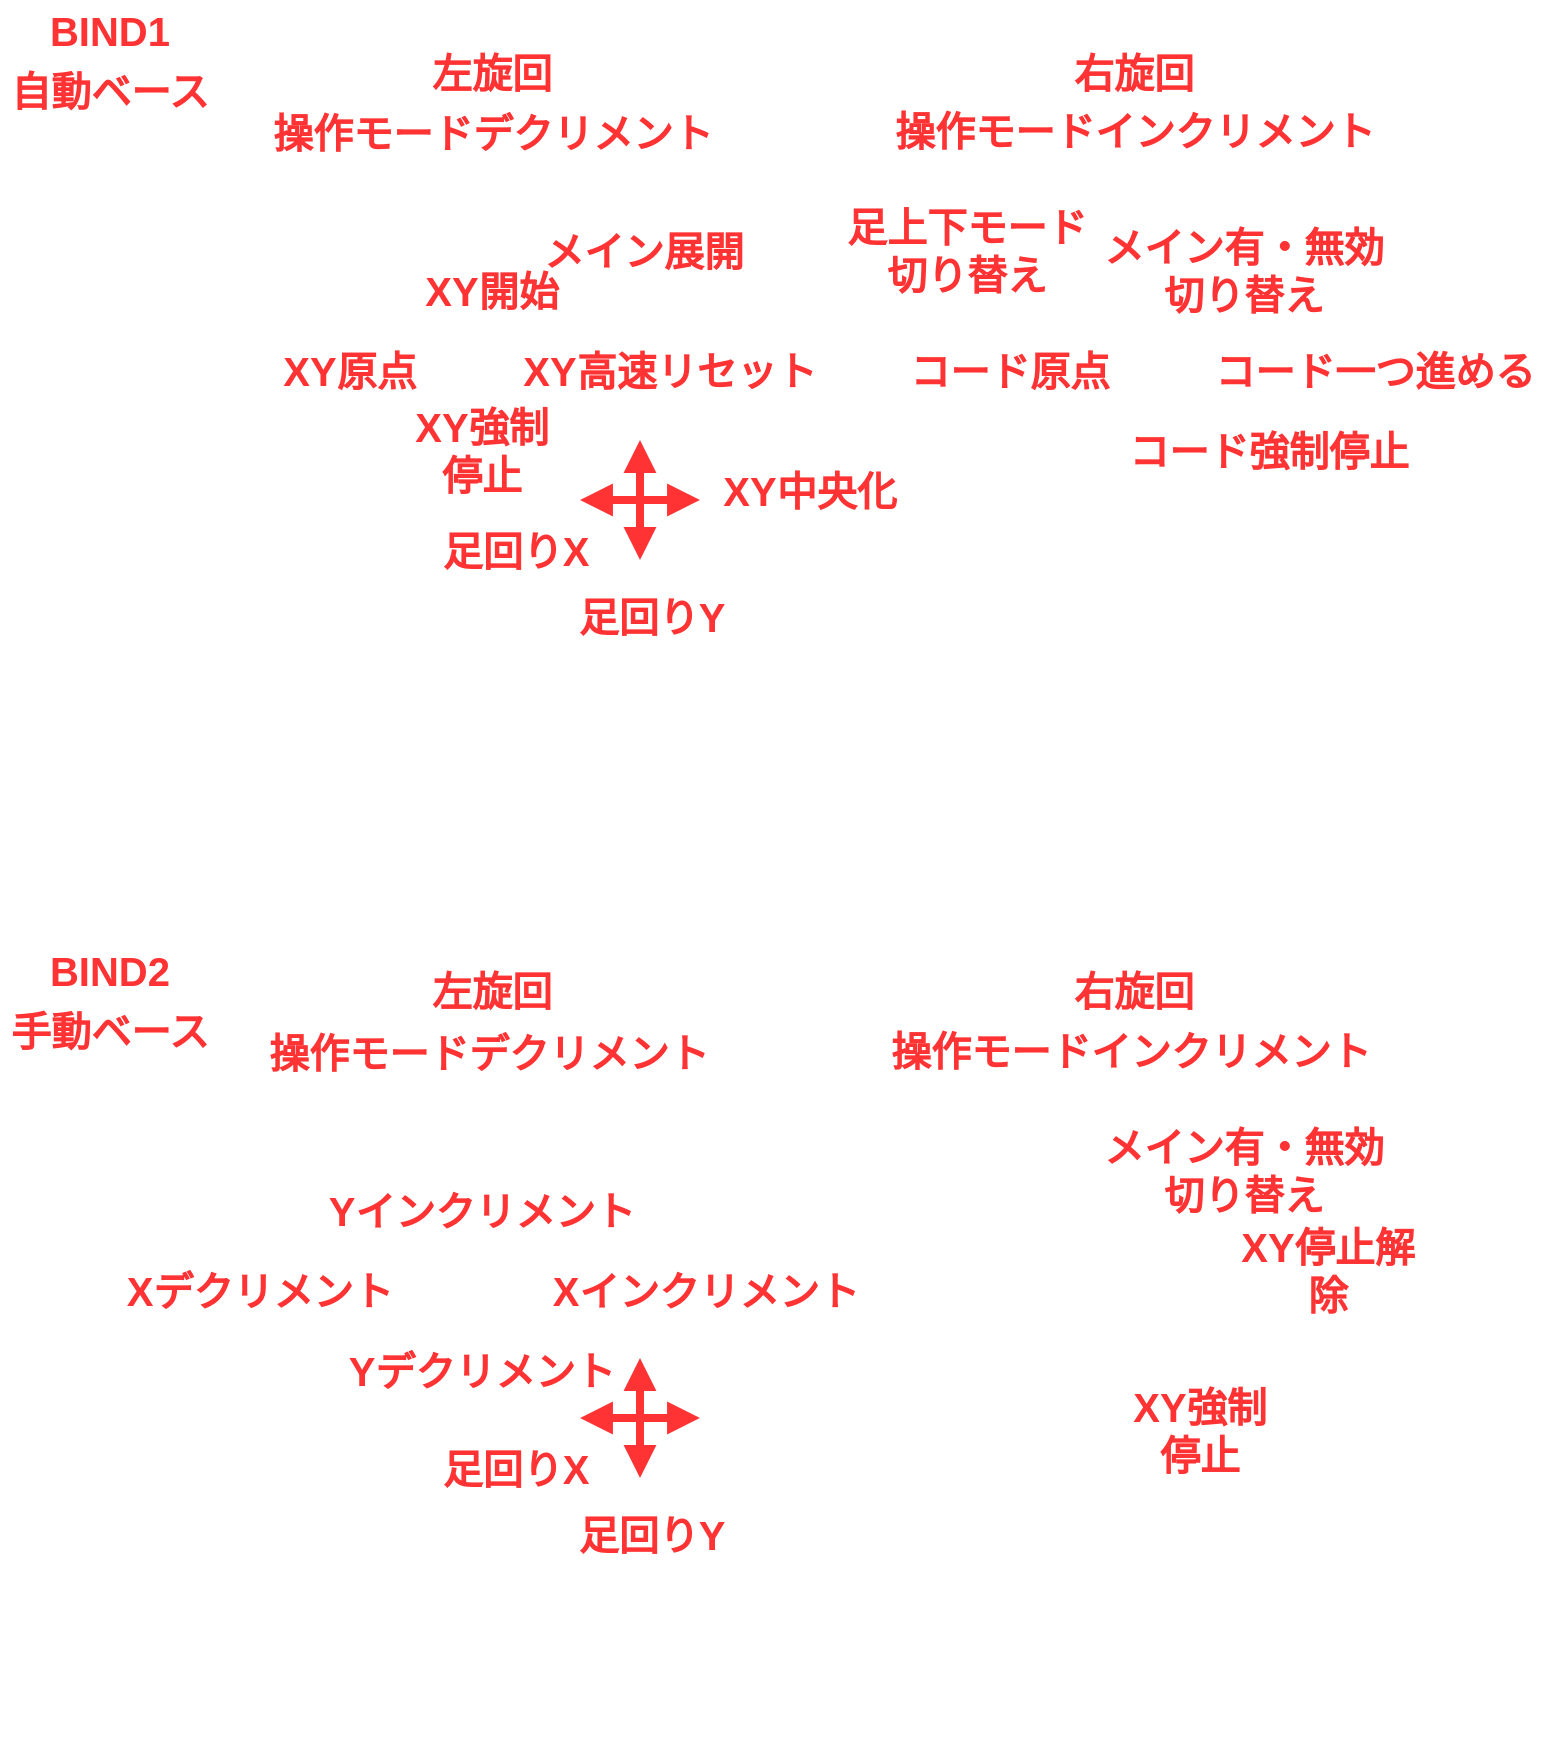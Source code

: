 <mxfile version="15.7.3" type="google"><diagram id="zw--Nj6sVbSD4T27YM7n" name="Page-1"><mxGraphModel dx="998" dy="635" grid="1" gridSize="10" guides="1" tooltips="1" connect="1" arrows="1" fold="1" page="1" pageScale="1" pageWidth="850" pageHeight="1100" math="0" shadow="0"><root><mxCell id="0"/><mxCell id="1" parent="0"/><mxCell id="-4nFngjn3W2zav93brlp-1" value="" style="shape=image;verticalLabelPosition=bottom;labelBackgroundColor=#ffffff;verticalAlign=top;aspect=fixed;imageAspect=0;image=https://m.media-amazon.com/images/I/81bh-rXW8tL._AC_SX679_.jpg;" vertex="1" parent="1"><mxGeometry x="165" y="110" width="520" height="329" as="geometry"/></mxCell><mxCell id="-4nFngjn3W2zav93brlp-2" value="&lt;font color=&quot;#ff3333&quot; size=&quot;1&quot;&gt;&lt;b style=&quot;font-size: 20px&quot;&gt;足回りX&lt;/b&gt;&lt;/font&gt;" style="text;html=1;strokeColor=none;fillColor=none;align=center;verticalAlign=middle;whiteSpace=wrap;rounded=0;" vertex="1" parent="1"><mxGeometry x="233" y="290" width="90" height="30" as="geometry"/></mxCell><mxCell id="-4nFngjn3W2zav93brlp-3" value="" style="endArrow=block;startArrow=block;html=1;rounded=0;fontSize=24;fontColor=#FF3333;strokeWidth=4;startFill=1;endFill=1;strokeColor=#FF3333;" edge="1" parent="1"><mxGeometry width="50" height="50" relative="1" as="geometry"><mxPoint x="310" y="280" as="sourcePoint"/><mxPoint x="370" y="280" as="targetPoint"/></mxGeometry></mxCell><mxCell id="-4nFngjn3W2zav93brlp-5" value="" style="endArrow=block;startArrow=block;html=1;rounded=0;fontSize=24;fontColor=#FF3333;strokeWidth=4;startFill=1;endFill=1;strokeColor=#FF3333;" edge="1" parent="1"><mxGeometry width="50" height="50" relative="1" as="geometry"><mxPoint x="340.0" y="250" as="sourcePoint"/><mxPoint x="340" y="310" as="targetPoint"/></mxGeometry></mxCell><mxCell id="-4nFngjn3W2zav93brlp-8" value="&lt;font color=&quot;#ff3333&quot; size=&quot;1&quot;&gt;&lt;b style=&quot;font-size: 20px&quot;&gt;足回りY&lt;/b&gt;&lt;/font&gt;" style="text;html=1;strokeColor=none;fillColor=none;align=center;verticalAlign=middle;whiteSpace=wrap;rounded=0;" vertex="1" parent="1"><mxGeometry x="301" y="323" width="90" height="30" as="geometry"/></mxCell><mxCell id="-4nFngjn3W2zav93brlp-9" value="&lt;font color=&quot;#ff3333&quot;&gt;&lt;span style=&quot;font-size: 20px&quot;&gt;&lt;b&gt;左旋回&lt;/b&gt;&lt;/span&gt;&lt;/font&gt;" style="text;html=1;strokeColor=none;fillColor=none;align=center;verticalAlign=middle;whiteSpace=wrap;rounded=0;" vertex="1" parent="1"><mxGeometry x="221" y="51" width="90" height="30" as="geometry"/></mxCell><mxCell id="-4nFngjn3W2zav93brlp-10" value="&lt;font color=&quot;#ff3333&quot;&gt;&lt;span style=&quot;font-size: 20px&quot;&gt;&lt;b&gt;右旋回&lt;/b&gt;&lt;/span&gt;&lt;/font&gt;" style="text;html=1;strokeColor=none;fillColor=none;align=center;verticalAlign=middle;whiteSpace=wrap;rounded=0;" vertex="1" parent="1"><mxGeometry x="542" y="51" width="90" height="30" as="geometry"/></mxCell><mxCell id="-4nFngjn3W2zav93brlp-11" value="&lt;font color=&quot;#ff3333&quot;&gt;&lt;span style=&quot;font-size: 20px&quot;&gt;&lt;b&gt;メイン展開&lt;/b&gt;&lt;/span&gt;&lt;/font&gt;" style="text;html=1;strokeColor=none;fillColor=none;align=center;verticalAlign=middle;whiteSpace=wrap;rounded=0;glass=1;" vertex="1" parent="1"><mxGeometry x="289.5" y="140" width="104" height="30" as="geometry"/></mxCell><mxCell id="-4nFngjn3W2zav93brlp-12" value="&lt;font color=&quot;#ff3333&quot;&gt;&lt;span style=&quot;font-size: 20px&quot;&gt;&lt;b&gt;足上下モード切り替え&lt;/b&gt;&lt;/span&gt;&lt;/font&gt;" style="text;html=1;strokeColor=none;fillColor=none;align=center;verticalAlign=middle;whiteSpace=wrap;rounded=0;" vertex="1" parent="1"><mxGeometry x="440" y="140" width="127" height="30" as="geometry"/></mxCell><mxCell id="-4nFngjn3W2zav93brlp-13" value="&lt;font color=&quot;#ff3333&quot;&gt;&lt;span style=&quot;font-size: 20px&quot;&gt;&lt;b&gt;XY中央化&lt;/b&gt;&lt;/span&gt;&lt;/font&gt;" style="text;html=1;strokeColor=none;fillColor=none;align=center;verticalAlign=middle;whiteSpace=wrap;rounded=0;" vertex="1" parent="1"><mxGeometry x="373" y="260" width="104" height="30" as="geometry"/></mxCell><mxCell id="-4nFngjn3W2zav93brlp-16" value="&lt;font color=&quot;#ff3333&quot;&gt;&lt;span style=&quot;font-size: 20px&quot;&gt;&lt;b&gt;BIND1&lt;/b&gt;&lt;/span&gt;&lt;/font&gt;" style="text;html=1;strokeColor=none;fillColor=none;align=center;verticalAlign=middle;whiteSpace=wrap;rounded=0;" vertex="1" parent="1"><mxGeometry x="30" y="30" width="90" height="30" as="geometry"/></mxCell><mxCell id="-4nFngjn3W2zav93brlp-17" value="&lt;font color=&quot;#ff3333&quot;&gt;&lt;span style=&quot;font-size: 20px&quot;&gt;&lt;b&gt;BIND2&lt;/b&gt;&lt;/span&gt;&lt;/font&gt;" style="text;html=1;strokeColor=none;fillColor=none;align=center;verticalAlign=middle;whiteSpace=wrap;rounded=0;" vertex="1" parent="1"><mxGeometry x="30" y="500" width="90" height="30" as="geometry"/></mxCell><mxCell id="-4nFngjn3W2zav93brlp-18" value="" style="shape=image;verticalLabelPosition=bottom;labelBackgroundColor=#ffffff;verticalAlign=top;aspect=fixed;imageAspect=0;image=https://m.media-amazon.com/images/I/81bh-rXW8tL._AC_SX679_.jpg;" vertex="1" parent="1"><mxGeometry x="165" y="570" width="520" height="329" as="geometry"/></mxCell><mxCell id="-4nFngjn3W2zav93brlp-19" value="&lt;font color=&quot;#ff3333&quot;&gt;&lt;span style=&quot;font-size: 20px&quot;&gt;&lt;b&gt;自動ベース&lt;/b&gt;&lt;/span&gt;&lt;/font&gt;" style="text;html=1;strokeColor=none;fillColor=none;align=center;verticalAlign=middle;whiteSpace=wrap;rounded=0;" vertex="1" parent="1"><mxGeometry x="20" y="60" width="110" height="30" as="geometry"/></mxCell><mxCell id="-4nFngjn3W2zav93brlp-20" value="&lt;font color=&quot;#ff3333&quot;&gt;&lt;span style=&quot;font-size: 20px&quot;&gt;&lt;b&gt;手動ベース&lt;/b&gt;&lt;/span&gt;&lt;/font&gt;" style="text;html=1;strokeColor=none;fillColor=none;align=center;verticalAlign=middle;whiteSpace=wrap;rounded=0;" vertex="1" parent="1"><mxGeometry x="20" y="530" width="110" height="30" as="geometry"/></mxCell><mxCell id="-4nFngjn3W2zav93brlp-21" value="&lt;font color=&quot;#ff3333&quot;&gt;&lt;span style=&quot;font-size: 20px&quot;&gt;&lt;b&gt;XY開始&lt;/b&gt;&lt;/span&gt;&lt;/font&gt;" style="text;html=1;strokeColor=none;fillColor=none;align=center;verticalAlign=middle;whiteSpace=wrap;rounded=0;" vertex="1" parent="1"><mxGeometry x="214" y="160" width="104" height="30" as="geometry"/></mxCell><mxCell id="-4nFngjn3W2zav93brlp-22" value="&lt;font color=&quot;#ff3333&quot;&gt;&lt;span style=&quot;font-size: 20px&quot;&gt;&lt;b&gt;XY強制停止&lt;/b&gt;&lt;/span&gt;&lt;/font&gt;" style="text;html=1;strokeColor=none;fillColor=none;align=center;verticalAlign=middle;whiteSpace=wrap;rounded=0;" vertex="1" parent="1"><mxGeometry x="221" y="240" width="80" height="30" as="geometry"/></mxCell><mxCell id="-4nFngjn3W2zav93brlp-23" value="&lt;font color=&quot;#ff3333&quot;&gt;&lt;span style=&quot;font-size: 20px&quot;&gt;&lt;b&gt;操作モードインクリメント&lt;/b&gt;&lt;/span&gt;&lt;/font&gt;" style="text;html=1;strokeColor=none;fillColor=none;align=center;verticalAlign=middle;whiteSpace=wrap;rounded=0;" vertex="1" parent="1"><mxGeometry x="459.5" y="80" width="255" height="30" as="geometry"/></mxCell><mxCell id="-4nFngjn3W2zav93brlp-24" value="&lt;font color=&quot;#ff3333&quot;&gt;&lt;span style=&quot;font-size: 20px&quot;&gt;&lt;b&gt;操作モードデクリメント&lt;/b&gt;&lt;/span&gt;&lt;/font&gt;" style="text;html=1;strokeColor=none;fillColor=none;align=center;verticalAlign=middle;whiteSpace=wrap;rounded=0;" vertex="1" parent="1"><mxGeometry x="138.5" y="81" width="255" height="30" as="geometry"/></mxCell><mxCell id="-4nFngjn3W2zav93brlp-25" value="&lt;font color=&quot;#ff3333&quot;&gt;&lt;span style=&quot;font-size: 20px&quot;&gt;&lt;b&gt;XY原点&lt;/b&gt;&lt;/span&gt;&lt;/font&gt;" style="text;html=1;strokeColor=none;fillColor=none;align=center;verticalAlign=middle;whiteSpace=wrap;rounded=0;" vertex="1" parent="1"><mxGeometry x="120" y="200" width="150" height="30" as="geometry"/></mxCell><mxCell id="-4nFngjn3W2zav93brlp-26" value="&lt;font color=&quot;#ff3333&quot;&gt;&lt;span style=&quot;font-size: 20px&quot;&gt;&lt;b&gt;XY高速リセット&lt;/b&gt;&lt;/span&gt;&lt;/font&gt;" style="text;html=1;strokeColor=none;fillColor=none;align=center;verticalAlign=middle;whiteSpace=wrap;rounded=0;" vertex="1" parent="1"><mxGeometry x="280" y="200" width="150" height="30" as="geometry"/></mxCell><mxCell id="-4nFngjn3W2zav93brlp-27" style="edgeStyle=orthogonalEdgeStyle;rounded=0;orthogonalLoop=1;jettySize=auto;html=1;exitX=0.5;exitY=1;exitDx=0;exitDy=0;fontSize=11;fontColor=#FF3333;startArrow=block;startFill=1;endArrow=block;endFill=1;strokeColor=#FF3333;strokeWidth=4;" edge="1" parent="1" source="-4nFngjn3W2zav93brlp-26" target="-4nFngjn3W2zav93brlp-26"><mxGeometry relative="1" as="geometry"/></mxCell><mxCell id="-4nFngjn3W2zav93brlp-28" value="&lt;font color=&quot;#ff3333&quot;&gt;&lt;span style=&quot;font-size: 20px&quot;&gt;&lt;b&gt;コード原点&lt;/b&gt;&lt;/span&gt;&lt;/font&gt;" style="text;html=1;strokeColor=none;fillColor=none;align=center;verticalAlign=middle;whiteSpace=wrap;rounded=0;" vertex="1" parent="1"><mxGeometry x="450" y="200" width="150" height="30" as="geometry"/></mxCell><mxCell id="-4nFngjn3W2zav93brlp-29" value="&lt;font color=&quot;#ff3333&quot;&gt;&lt;span style=&quot;font-size: 20px&quot;&gt;&lt;b&gt;コード一つ進める&lt;/b&gt;&lt;/span&gt;&lt;/font&gt;" style="text;html=1;strokeColor=none;fillColor=none;align=center;verticalAlign=middle;whiteSpace=wrap;rounded=0;" vertex="1" parent="1"><mxGeometry x="620" y="200" width="175" height="30" as="geometry"/></mxCell><mxCell id="-4nFngjn3W2zav93brlp-30" value="&lt;font color=&quot;#ff3333&quot;&gt;&lt;span style=&quot;font-size: 20px&quot;&gt;&lt;b&gt;コード強制停止&lt;/b&gt;&lt;/span&gt;&lt;/font&gt;" style="text;html=1;strokeColor=none;fillColor=none;align=center;verticalAlign=middle;whiteSpace=wrap;rounded=0;" vertex="1" parent="1"><mxGeometry x="567" y="240" width="175" height="30" as="geometry"/></mxCell><mxCell id="-4nFngjn3W2zav93brlp-34" value="&lt;font color=&quot;#ff3333&quot; size=&quot;1&quot;&gt;&lt;b style=&quot;font-size: 20px&quot;&gt;足回りX&lt;/b&gt;&lt;/font&gt;" style="text;html=1;strokeColor=none;fillColor=none;align=center;verticalAlign=middle;whiteSpace=wrap;rounded=0;" vertex="1" parent="1"><mxGeometry x="233" y="749" width="90" height="30" as="geometry"/></mxCell><mxCell id="-4nFngjn3W2zav93brlp-35" value="" style="endArrow=block;startArrow=block;html=1;rounded=0;fontSize=24;fontColor=#FF3333;strokeWidth=4;startFill=1;endFill=1;strokeColor=#FF3333;" edge="1" parent="1"><mxGeometry width="50" height="50" relative="1" as="geometry"><mxPoint x="310" y="739" as="sourcePoint"/><mxPoint x="370" y="739" as="targetPoint"/></mxGeometry></mxCell><mxCell id="-4nFngjn3W2zav93brlp-36" value="" style="endArrow=block;startArrow=block;html=1;rounded=0;fontSize=24;fontColor=#FF3333;strokeWidth=4;startFill=1;endFill=1;strokeColor=#FF3333;" edge="1" parent="1"><mxGeometry width="50" height="50" relative="1" as="geometry"><mxPoint x="340" y="709" as="sourcePoint"/><mxPoint x="340" y="769" as="targetPoint"/></mxGeometry></mxCell><mxCell id="-4nFngjn3W2zav93brlp-37" value="&lt;font color=&quot;#ff3333&quot; size=&quot;1&quot;&gt;&lt;b style=&quot;font-size: 20px&quot;&gt;足回りY&lt;/b&gt;&lt;/font&gt;" style="text;html=1;strokeColor=none;fillColor=none;align=center;verticalAlign=middle;whiteSpace=wrap;rounded=0;" vertex="1" parent="1"><mxGeometry x="301" y="782" width="90" height="30" as="geometry"/></mxCell><mxCell id="-4nFngjn3W2zav93brlp-38" value="&lt;font color=&quot;#ff3333&quot;&gt;&lt;span style=&quot;font-size: 20px&quot;&gt;&lt;b&gt;左旋回&lt;/b&gt;&lt;/span&gt;&lt;/font&gt;" style="text;html=1;strokeColor=none;fillColor=none;align=center;verticalAlign=middle;whiteSpace=wrap;rounded=0;" vertex="1" parent="1"><mxGeometry x="221" y="510" width="90" height="30" as="geometry"/></mxCell><mxCell id="-4nFngjn3W2zav93brlp-39" value="&lt;font color=&quot;#ff3333&quot;&gt;&lt;span style=&quot;font-size: 20px&quot;&gt;&lt;b&gt;右旋回&lt;/b&gt;&lt;/span&gt;&lt;/font&gt;" style="text;html=1;strokeColor=none;fillColor=none;align=center;verticalAlign=middle;whiteSpace=wrap;rounded=0;" vertex="1" parent="1"><mxGeometry x="542" y="510" width="90" height="30" as="geometry"/></mxCell><mxCell id="-4nFngjn3W2zav93brlp-40" value="&lt;font color=&quot;#ff3333&quot;&gt;&lt;span style=&quot;font-size: 20px&quot;&gt;&lt;b&gt;Yインクリメント&lt;/b&gt;&lt;/span&gt;&lt;/font&gt;" style="text;html=1;strokeColor=none;fillColor=none;align=center;verticalAlign=middle;whiteSpace=wrap;rounded=0;" vertex="1" parent="1"><mxGeometry x="178" y="620" width="166" height="30" as="geometry"/></mxCell><mxCell id="-4nFngjn3W2zav93brlp-41" value="&lt;font color=&quot;#ff3333&quot;&gt;&lt;span style=&quot;font-size: 20px&quot;&gt;&lt;b&gt;Yデクリメント&lt;/b&gt;&lt;/span&gt;&lt;/font&gt;" style="text;html=1;strokeColor=none;fillColor=none;align=center;verticalAlign=middle;whiteSpace=wrap;rounded=0;" vertex="1" parent="1"><mxGeometry x="178" y="700" width="166" height="30" as="geometry"/></mxCell><mxCell id="-4nFngjn3W2zav93brlp-42" value="&lt;font color=&quot;#ff3333&quot;&gt;&lt;span style=&quot;font-size: 20px&quot;&gt;&lt;b&gt;Xインクリメント&lt;/b&gt;&lt;/span&gt;&lt;/font&gt;" style="text;html=1;strokeColor=none;fillColor=none;align=center;verticalAlign=middle;whiteSpace=wrap;rounded=0;" vertex="1" parent="1"><mxGeometry x="289.5" y="660" width="166" height="30" as="geometry"/></mxCell><mxCell id="-4nFngjn3W2zav93brlp-43" value="&lt;font color=&quot;#ff3333&quot;&gt;&lt;span style=&quot;font-size: 20px&quot;&gt;&lt;b&gt;Xデクリメント&lt;/b&gt;&lt;/span&gt;&lt;/font&gt;" style="text;html=1;strokeColor=none;fillColor=none;align=center;verticalAlign=middle;whiteSpace=wrap;rounded=0;" vertex="1" parent="1"><mxGeometry x="67" y="660" width="166" height="30" as="geometry"/></mxCell><mxCell id="-4nFngjn3W2zav93brlp-44" value="&lt;font color=&quot;#ff3333&quot;&gt;&lt;span style=&quot;font-size: 20px&quot;&gt;&lt;b&gt;XY強制停止&lt;/b&gt;&lt;/span&gt;&lt;/font&gt;" style="text;html=1;strokeColor=none;fillColor=none;align=center;verticalAlign=middle;whiteSpace=wrap;rounded=0;" vertex="1" parent="1"><mxGeometry x="580" y="730" width="80" height="30" as="geometry"/></mxCell><mxCell id="-4nFngjn3W2zav93brlp-45" value="&lt;font color=&quot;#ff3333&quot;&gt;&lt;span style=&quot;font-size: 20px&quot;&gt;&lt;b&gt;XY停止解除&lt;/b&gt;&lt;/span&gt;&lt;/font&gt;" style="text;html=1;strokeColor=none;fillColor=none;align=center;verticalAlign=middle;whiteSpace=wrap;rounded=0;" vertex="1" parent="1"><mxGeometry x="632" y="650" width="104" height="30" as="geometry"/></mxCell><mxCell id="-4nFngjn3W2zav93brlp-46" value="&lt;font color=&quot;#ff3333&quot;&gt;&lt;span style=&quot;font-size: 20px&quot;&gt;&lt;b&gt;操作モードインクリメント&lt;/b&gt;&lt;/span&gt;&lt;/font&gt;" style="text;html=1;strokeColor=none;fillColor=none;align=center;verticalAlign=middle;whiteSpace=wrap;rounded=0;" vertex="1" parent="1"><mxGeometry x="458" y="540" width="255" height="30" as="geometry"/></mxCell><mxCell id="-4nFngjn3W2zav93brlp-47" value="&lt;font color=&quot;#ff3333&quot;&gt;&lt;span style=&quot;font-size: 20px&quot;&gt;&lt;b&gt;操作モードデクリメント&lt;/b&gt;&lt;/span&gt;&lt;/font&gt;" style="text;html=1;strokeColor=none;fillColor=none;align=center;verticalAlign=middle;whiteSpace=wrap;rounded=0;" vertex="1" parent="1"><mxGeometry x="137" y="541" width="255" height="30" as="geometry"/></mxCell><mxCell id="-4nFngjn3W2zav93brlp-48" value="&lt;font color=&quot;#ff3333&quot;&gt;&lt;span style=&quot;font-size: 20px&quot;&gt;&lt;b&gt;メイン有・無効切り替え&lt;/b&gt;&lt;/span&gt;&lt;/font&gt;" style="text;html=1;strokeColor=none;fillColor=none;align=center;verticalAlign=middle;whiteSpace=wrap;rounded=0;" vertex="1" parent="1"><mxGeometry x="567" y="150" width="150" height="30" as="geometry"/></mxCell><mxCell id="-4nFngjn3W2zav93brlp-49" value="&lt;font color=&quot;#ff3333&quot;&gt;&lt;span style=&quot;font-size: 20px&quot;&gt;&lt;b&gt;メイン有・無効切り替え&lt;/b&gt;&lt;/span&gt;&lt;/font&gt;" style="text;html=1;strokeColor=none;fillColor=none;align=center;verticalAlign=middle;whiteSpace=wrap;rounded=0;" vertex="1" parent="1"><mxGeometry x="567" y="600" width="150" height="30" as="geometry"/></mxCell></root></mxGraphModel></diagram></mxfile>